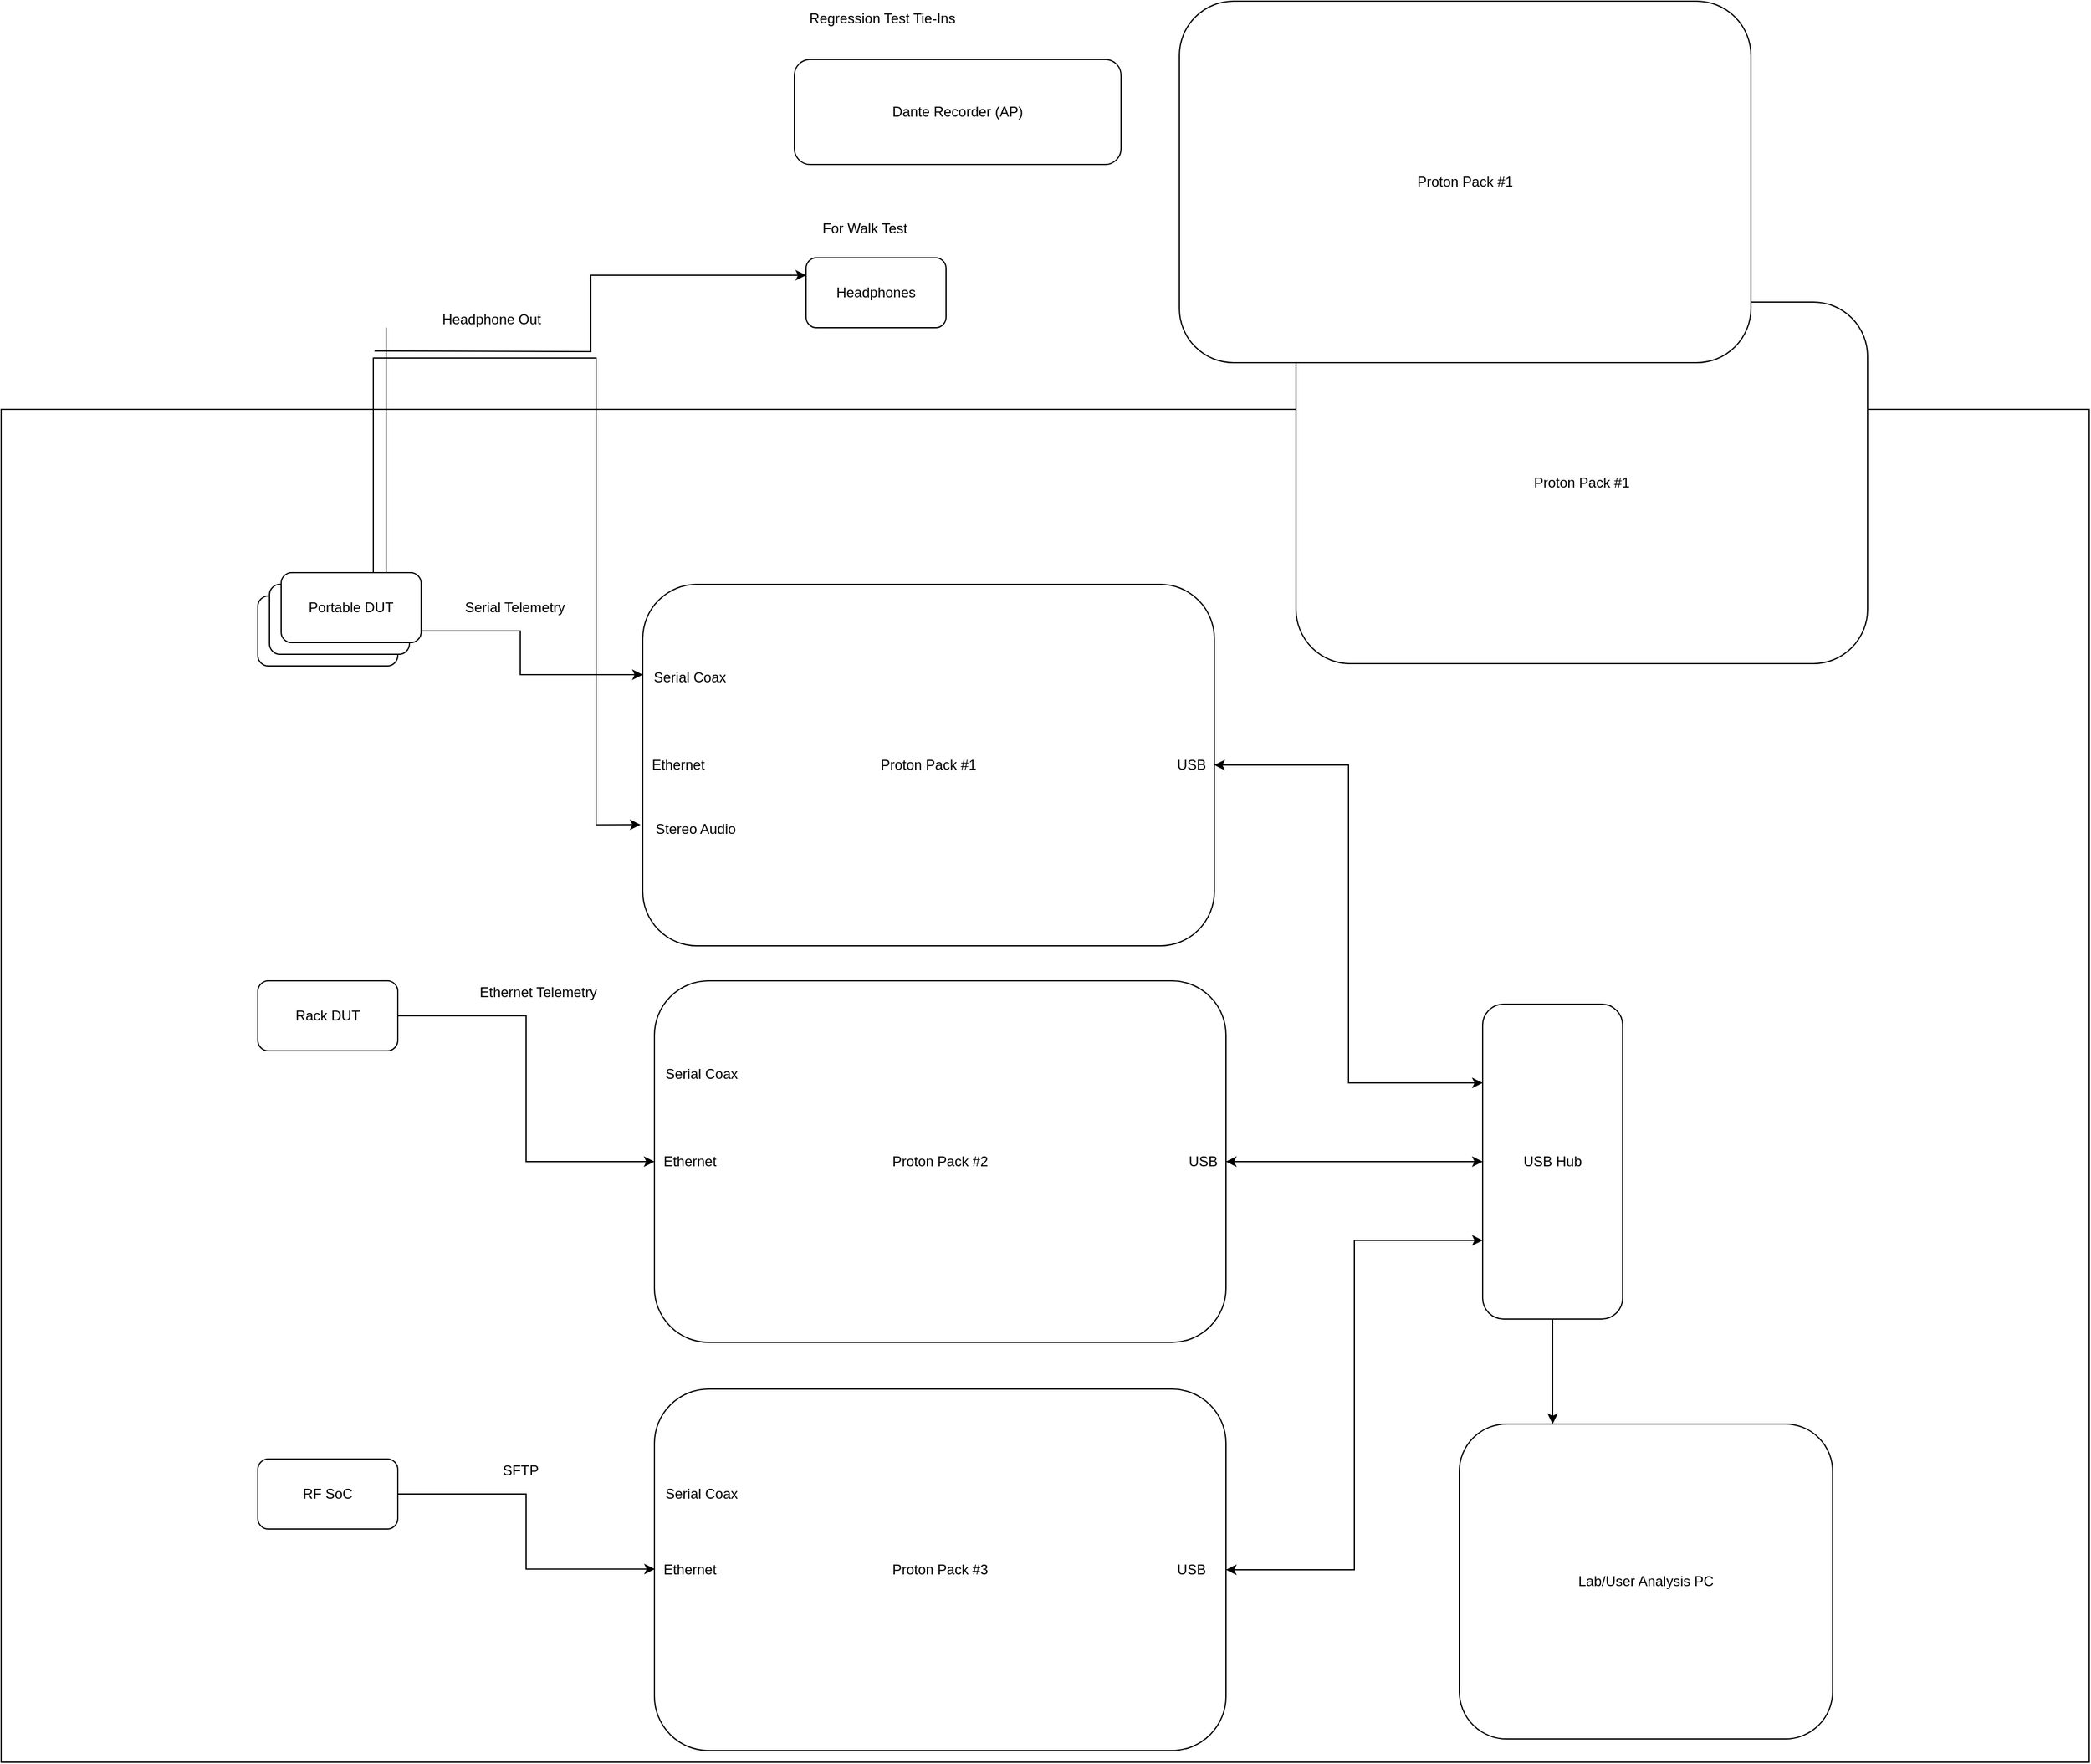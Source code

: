 <mxfile version="24.6.1" type="device">
  <diagram id="NSa18aZEY6gylXyAxlEX" name="Page-1">
    <mxGraphModel dx="2074" dy="2143" grid="1" gridSize="10" guides="1" tooltips="1" connect="1" arrows="1" fold="1" page="1" pageScale="1" pageWidth="1600" pageHeight="900" math="0" shadow="0">
      <root>
        <mxCell id="0" />
        <mxCell id="1" parent="0" />
        <mxCell id="Y9yN1bhmZpT2N5PvJ_w0-34" value="" style="rounded=0;whiteSpace=wrap;html=1;" parent="1" vertex="1">
          <mxGeometry x="130" y="-90" width="1790" height="1160" as="geometry" />
        </mxCell>
        <mxCell id="Y9yN1bhmZpT2N5PvJ_w0-8" style="edgeStyle=orthogonalEdgeStyle;rounded=0;orthogonalLoop=1;jettySize=auto;html=1;exitX=1;exitY=0.5;exitDx=0;exitDy=0;entryX=0;entryY=0.25;entryDx=0;entryDy=0;" parent="1" source="Y9yN1bhmZpT2N5PvJ_w0-1" target="Y9yN1bhmZpT2N5PvJ_w0-7" edge="1">
          <mxGeometry relative="1" as="geometry" />
        </mxCell>
        <mxCell id="Y9yN1bhmZpT2N5PvJ_w0-1" value="Portable DUT" style="rounded=1;whiteSpace=wrap;html=1;" parent="1" vertex="1">
          <mxGeometry x="350" y="70" width="120" height="60" as="geometry" />
        </mxCell>
        <mxCell id="Y9yN1bhmZpT2N5PvJ_w0-13" style="edgeStyle=orthogonalEdgeStyle;rounded=0;orthogonalLoop=1;jettySize=auto;html=1;exitX=1;exitY=0.5;exitDx=0;exitDy=0;entryX=0;entryY=0.5;entryDx=0;entryDy=0;" parent="1" source="Y9yN1bhmZpT2N5PvJ_w0-2" target="Y9yN1bhmZpT2N5PvJ_w0-12" edge="1">
          <mxGeometry relative="1" as="geometry" />
        </mxCell>
        <mxCell id="Y9yN1bhmZpT2N5PvJ_w0-2" value="Rack DUT" style="rounded=1;whiteSpace=wrap;html=1;" parent="1" vertex="1">
          <mxGeometry x="350" y="400" width="120" height="60" as="geometry" />
        </mxCell>
        <mxCell id="Y9yN1bhmZpT2N5PvJ_w0-10" style="edgeStyle=orthogonalEdgeStyle;rounded=0;orthogonalLoop=1;jettySize=auto;html=1;exitX=1;exitY=0.5;exitDx=0;exitDy=0;entryX=0.005;entryY=0.471;entryDx=0;entryDy=0;entryPerimeter=0;" parent="1" source="Y9yN1bhmZpT2N5PvJ_w0-3" target="Y9yN1bhmZpT2N5PvJ_w0-21" edge="1">
          <mxGeometry relative="1" as="geometry">
            <mxPoint x="690" y="840" as="targetPoint" />
          </mxGeometry>
        </mxCell>
        <mxCell id="Y9yN1bhmZpT2N5PvJ_w0-3" value="RF SoC" style="rounded=1;whiteSpace=wrap;html=1;" parent="1" vertex="1">
          <mxGeometry x="350" y="810" width="120" height="60" as="geometry" />
        </mxCell>
        <mxCell id="Y9yN1bhmZpT2N5PvJ_w0-7" value="Proton Pack #1" style="rounded=1;whiteSpace=wrap;html=1;" parent="1" vertex="1">
          <mxGeometry x="680" y="60" width="490" height="310" as="geometry" />
        </mxCell>
        <mxCell id="Y9yN1bhmZpT2N5PvJ_w0-12" value="Proton Pack #2" style="rounded=1;whiteSpace=wrap;html=1;" parent="1" vertex="1">
          <mxGeometry x="690" y="400" width="490" height="310" as="geometry" />
        </mxCell>
        <mxCell id="Y9yN1bhmZpT2N5PvJ_w0-14" value="Lab/User Analysis PC" style="rounded=1;whiteSpace=wrap;html=1;" parent="1" vertex="1">
          <mxGeometry x="1380" y="780" width="320" height="270" as="geometry" />
        </mxCell>
        <mxCell id="Y9yN1bhmZpT2N5PvJ_w0-16" style="edgeStyle=orthogonalEdgeStyle;rounded=0;orthogonalLoop=1;jettySize=auto;html=1;exitX=0;exitY=0.25;exitDx=0;exitDy=0;entryX=1;entryY=0.5;entryDx=0;entryDy=0;startArrow=classic;startFill=1;" parent="1" source="Y9yN1bhmZpT2N5PvJ_w0-15" target="Y9yN1bhmZpT2N5PvJ_w0-7" edge="1">
          <mxGeometry relative="1" as="geometry" />
        </mxCell>
        <mxCell id="Y9yN1bhmZpT2N5PvJ_w0-17" style="edgeStyle=orthogonalEdgeStyle;rounded=0;orthogonalLoop=1;jettySize=auto;html=1;exitX=0;exitY=0.5;exitDx=0;exitDy=0;startArrow=classic;startFill=1;" parent="1" source="Y9yN1bhmZpT2N5PvJ_w0-15" target="Y9yN1bhmZpT2N5PvJ_w0-12" edge="1">
          <mxGeometry relative="1" as="geometry" />
        </mxCell>
        <mxCell id="Y9yN1bhmZpT2N5PvJ_w0-19" style="edgeStyle=orthogonalEdgeStyle;rounded=0;orthogonalLoop=1;jettySize=auto;html=1;exitX=0;exitY=0.75;exitDx=0;exitDy=0;entryX=1;entryY=0.5;entryDx=0;entryDy=0;startArrow=classic;startFill=1;" parent="1" source="Y9yN1bhmZpT2N5PvJ_w0-15" target="Y9yN1bhmZpT2N5PvJ_w0-18" edge="1">
          <mxGeometry relative="1" as="geometry" />
        </mxCell>
        <mxCell id="Y9yN1bhmZpT2N5PvJ_w0-20" style="edgeStyle=orthogonalEdgeStyle;rounded=0;orthogonalLoop=1;jettySize=auto;html=1;entryX=0.25;entryY=0;entryDx=0;entryDy=0;" parent="1" source="Y9yN1bhmZpT2N5PvJ_w0-15" target="Y9yN1bhmZpT2N5PvJ_w0-14" edge="1">
          <mxGeometry relative="1" as="geometry" />
        </mxCell>
        <mxCell id="Y9yN1bhmZpT2N5PvJ_w0-15" value="USB Hub" style="rounded=1;whiteSpace=wrap;html=1;" parent="1" vertex="1">
          <mxGeometry x="1400" y="420" width="120" height="270" as="geometry" />
        </mxCell>
        <mxCell id="Y9yN1bhmZpT2N5PvJ_w0-18" value="Proton Pack #3" style="rounded=1;whiteSpace=wrap;html=1;" parent="1" vertex="1">
          <mxGeometry x="690" y="750" width="490" height="310" as="geometry" />
        </mxCell>
        <mxCell id="Y9yN1bhmZpT2N5PvJ_w0-21" value="Ethernet" style="text;html=1;align=center;verticalAlign=middle;resizable=0;points=[];autosize=1;strokeColor=none;fillColor=none;" parent="1" vertex="1">
          <mxGeometry x="690" y="895" width="60" height="20" as="geometry" />
        </mxCell>
        <mxCell id="Y9yN1bhmZpT2N5PvJ_w0-22" value="USB" style="text;html=1;align=center;verticalAlign=middle;resizable=0;points=[];autosize=1;strokeColor=none;fillColor=none;" parent="1" vertex="1">
          <mxGeometry x="1130" y="895" width="40" height="20" as="geometry" />
        </mxCell>
        <mxCell id="Y9yN1bhmZpT2N5PvJ_w0-23" value="USB" style="text;html=1;align=center;verticalAlign=middle;resizable=0;points=[];autosize=1;strokeColor=none;fillColor=none;" parent="1" vertex="1">
          <mxGeometry x="1140" y="545" width="40" height="20" as="geometry" />
        </mxCell>
        <mxCell id="Y9yN1bhmZpT2N5PvJ_w0-24" value="Ethernet" style="text;html=1;align=center;verticalAlign=middle;resizable=0;points=[];autosize=1;strokeColor=none;fillColor=none;" parent="1" vertex="1">
          <mxGeometry x="690" y="545" width="60" height="20" as="geometry" />
        </mxCell>
        <mxCell id="Y9yN1bhmZpT2N5PvJ_w0-25" value="USB" style="text;html=1;align=center;verticalAlign=middle;resizable=0;points=[];autosize=1;strokeColor=none;fillColor=none;" parent="1" vertex="1">
          <mxGeometry x="1130" y="205" width="40" height="20" as="geometry" />
        </mxCell>
        <mxCell id="Y9yN1bhmZpT2N5PvJ_w0-26" value="Serial Coax" style="text;html=1;align=center;verticalAlign=middle;resizable=0;points=[];autosize=1;strokeColor=none;fillColor=none;" parent="1" vertex="1">
          <mxGeometry x="680" y="130" width="80" height="20" as="geometry" />
        </mxCell>
        <mxCell id="Y9yN1bhmZpT2N5PvJ_w0-27" value="Serial Coax" style="text;html=1;align=center;verticalAlign=middle;resizable=0;points=[];autosize=1;strokeColor=none;fillColor=none;" parent="1" vertex="1">
          <mxGeometry x="690" y="470" width="80" height="20" as="geometry" />
        </mxCell>
        <mxCell id="Y9yN1bhmZpT2N5PvJ_w0-28" value="Serial Coax" style="text;html=1;align=center;verticalAlign=middle;resizable=0;points=[];autosize=1;strokeColor=none;fillColor=none;" parent="1" vertex="1">
          <mxGeometry x="690" y="830" width="80" height="20" as="geometry" />
        </mxCell>
        <mxCell id="Y9yN1bhmZpT2N5PvJ_w0-29" value="Ethernet" style="text;html=1;align=center;verticalAlign=middle;resizable=0;points=[];autosize=1;strokeColor=none;fillColor=none;" parent="1" vertex="1">
          <mxGeometry x="680" y="205" width="60" height="20" as="geometry" />
        </mxCell>
        <mxCell id="Y9yN1bhmZpT2N5PvJ_w0-30" value="SFTP" style="text;html=1;align=center;verticalAlign=middle;resizable=0;points=[];autosize=1;strokeColor=none;fillColor=none;" parent="1" vertex="1">
          <mxGeometry x="550" y="810" width="50" height="20" as="geometry" />
        </mxCell>
        <mxCell id="Y9yN1bhmZpT2N5PvJ_w0-31" value="Ethernet Telemetry" style="text;html=1;align=center;verticalAlign=middle;resizable=0;points=[];autosize=1;strokeColor=none;fillColor=none;" parent="1" vertex="1">
          <mxGeometry x="530" y="400" width="120" height="20" as="geometry" />
        </mxCell>
        <mxCell id="Y9yN1bhmZpT2N5PvJ_w0-32" value="Serial Telemetry" style="text;html=1;align=center;verticalAlign=middle;resizable=0;points=[];autosize=1;strokeColor=none;fillColor=none;" parent="1" vertex="1">
          <mxGeometry x="515" y="65" width="110" height="30" as="geometry" />
        </mxCell>
        <mxCell id="l2gbXbGXfHQtzycVI8A9-1" value="Proton Pack #1" style="rounded=1;whiteSpace=wrap;html=1;" vertex="1" parent="1">
          <mxGeometry x="1240" y="-182" width="490" height="310" as="geometry" />
        </mxCell>
        <mxCell id="l2gbXbGXfHQtzycVI8A9-2" value="Proton Pack #1" style="rounded=1;whiteSpace=wrap;html=1;" vertex="1" parent="1">
          <mxGeometry x="1140" y="-440" width="490" height="310" as="geometry" />
        </mxCell>
        <mxCell id="l2gbXbGXfHQtzycVI8A9-3" value="Portable DUT" style="rounded=1;whiteSpace=wrap;html=1;" vertex="1" parent="1">
          <mxGeometry x="360" y="60" width="120" height="60" as="geometry" />
        </mxCell>
        <mxCell id="l2gbXbGXfHQtzycVI8A9-4" value="Portable DUT" style="rounded=1;whiteSpace=wrap;html=1;" vertex="1" parent="1">
          <mxGeometry x="370" y="50" width="120" height="60" as="geometry" />
        </mxCell>
        <mxCell id="l2gbXbGXfHQtzycVI8A9-5" value="Dante Recorder (AP)" style="rounded=1;whiteSpace=wrap;html=1;" vertex="1" parent="1">
          <mxGeometry x="810" y="-390" width="280" height="90" as="geometry" />
        </mxCell>
        <mxCell id="l2gbXbGXfHQtzycVI8A9-6" value="Regression Test Tie-Ins" style="text;html=1;align=center;verticalAlign=middle;resizable=0;points=[];autosize=1;strokeColor=none;fillColor=none;" vertex="1" parent="1">
          <mxGeometry x="810" y="-440" width="150" height="30" as="geometry" />
        </mxCell>
        <mxCell id="l2gbXbGXfHQtzycVI8A9-7" style="edgeStyle=orthogonalEdgeStyle;rounded=0;orthogonalLoop=1;jettySize=auto;html=1;exitX=1;exitY=0.5;exitDx=0;exitDy=0;entryX=0;entryY=0.25;entryDx=0;entryDy=0;" edge="1" parent="1" target="l2gbXbGXfHQtzycVI8A9-9">
          <mxGeometry relative="1" as="geometry">
            <mxPoint x="450" y="-140" as="sourcePoint" />
            <mxPoint x="660" y="-102" as="targetPoint" />
          </mxGeometry>
        </mxCell>
        <mxCell id="l2gbXbGXfHQtzycVI8A9-8" value="Headphone Out" style="text;html=1;align=center;verticalAlign=middle;resizable=0;points=[];autosize=1;strokeColor=none;fillColor=none;" vertex="1" parent="1">
          <mxGeometry x="495" y="-182" width="110" height="30" as="geometry" />
        </mxCell>
        <mxCell id="l2gbXbGXfHQtzycVI8A9-9" value="Headphones" style="rounded=1;whiteSpace=wrap;html=1;" vertex="1" parent="1">
          <mxGeometry x="820" y="-220" width="120" height="60" as="geometry" />
        </mxCell>
        <mxCell id="l2gbXbGXfHQtzycVI8A9-11" style="edgeStyle=orthogonalEdgeStyle;rounded=0;orthogonalLoop=1;jettySize=auto;html=1;entryX=-0.004;entryY=0.665;entryDx=0;entryDy=0;entryPerimeter=0;" edge="1" parent="1" target="Y9yN1bhmZpT2N5PvJ_w0-7">
          <mxGeometry relative="1" as="geometry">
            <mxPoint x="460" y="-160" as="sourcePoint" />
            <mxPoint x="809" y="-220" as="targetPoint" />
            <Array as="points">
              <mxPoint x="460" y="50" />
              <mxPoint x="449" y="50" />
              <mxPoint x="449" y="-134" />
              <mxPoint x="640" y="-134" />
              <mxPoint x="640" y="266" />
            </Array>
          </mxGeometry>
        </mxCell>
        <mxCell id="l2gbXbGXfHQtzycVI8A9-12" value="Stereo Audio" style="text;html=1;align=center;verticalAlign=middle;resizable=0;points=[];autosize=1;strokeColor=none;fillColor=none;" vertex="1" parent="1">
          <mxGeometry x="680" y="255" width="90" height="30" as="geometry" />
        </mxCell>
        <mxCell id="l2gbXbGXfHQtzycVI8A9-13" value="For Walk Test" style="text;html=1;align=center;verticalAlign=middle;resizable=0;points=[];autosize=1;strokeColor=none;fillColor=none;" vertex="1" parent="1">
          <mxGeometry x="820" y="-260" width="100" height="30" as="geometry" />
        </mxCell>
      </root>
    </mxGraphModel>
  </diagram>
</mxfile>
